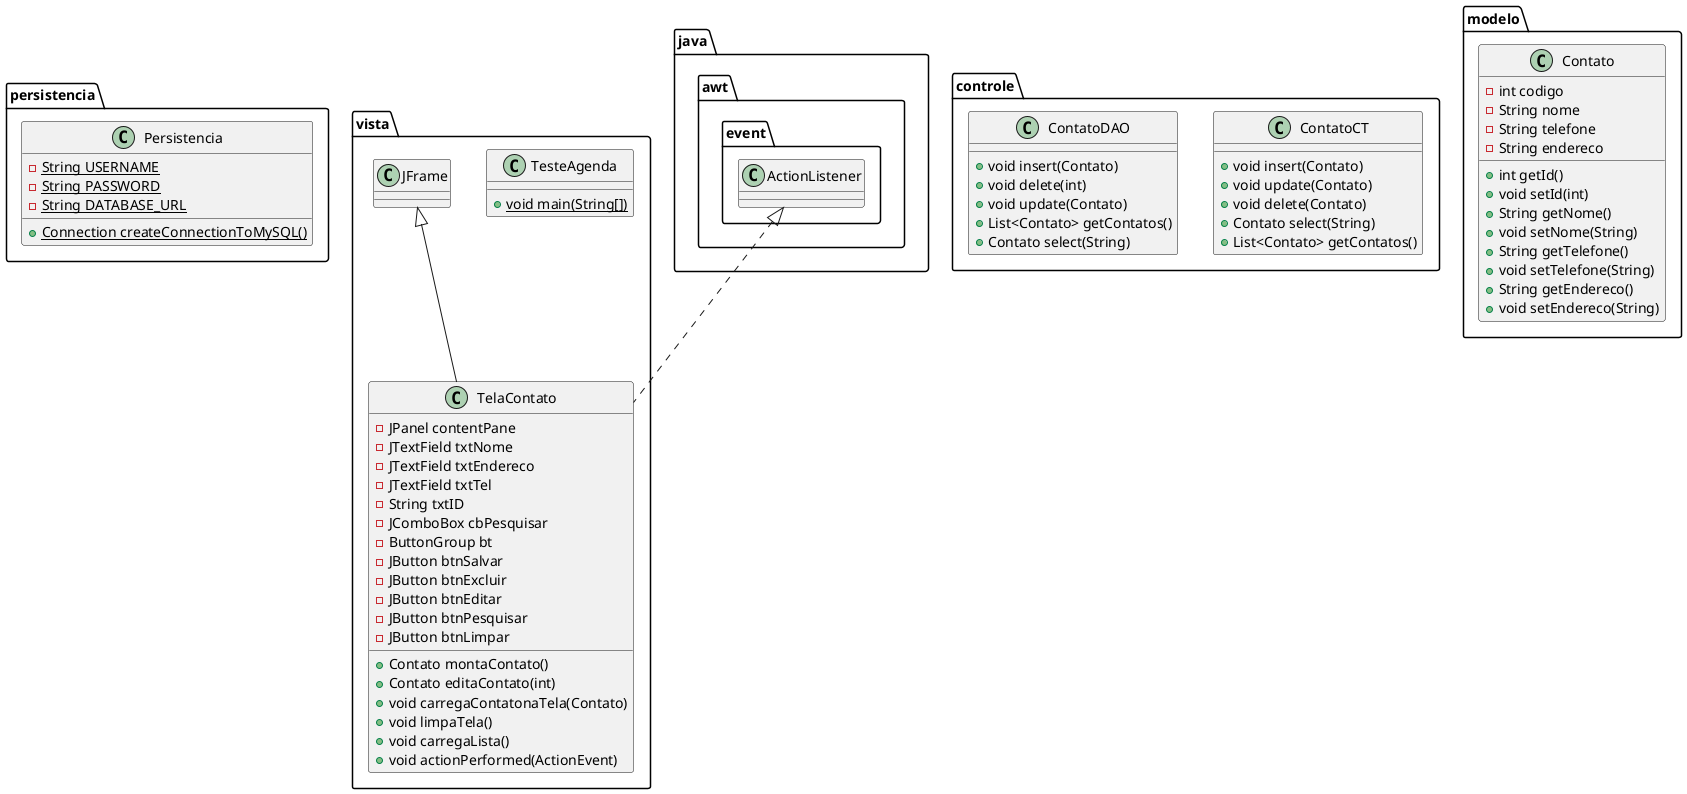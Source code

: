 @startuml
class persistencia.Persistencia {
- {static} String USERNAME
- {static} String PASSWORD
- {static} String DATABASE_URL
+ {static} Connection createConnectionToMySQL()
}
class vista.TesteAgenda {
+ {static} void main(String[])
}
class controle.ContatoCT {
+ void insert(Contato)
+ void update(Contato)
+ void delete(Contato)
+ Contato select(String)
+ List<Contato> getContatos()
}
class modelo.Contato {
- int codigo
- String nome
- String telefone
- String endereco
+ int getId()
+ void setId(int)
+ String getNome()
+ void setNome(String)
+ String getTelefone()
+ void setTelefone(String)
+ String getEndereco()
+ void setEndereco(String)
}
class controle.ContatoDAO {
+ void insert(Contato)
+ void delete(int)
+ void update(Contato)
+ List<Contato> getContatos()
+ Contato select(String)
}
class vista.TelaContato {
- JPanel contentPane
- JTextField txtNome
- JTextField txtEndereco
- JTextField txtTel
- String txtID
- JComboBox cbPesquisar
- ButtonGroup bt
- JButton btnSalvar
- JButton btnExcluir
- JButton btnEditar
- JButton btnPesquisar
- JButton btnLimpar
+ Contato montaContato()
+ Contato editaContato(int)
+ void carregaContatonaTela(Contato)
+ void limpaTela()
+ void carregaLista()
+ void actionPerformed(ActionEvent)
}


java.awt.event.ActionListener <|.. vista.TelaContato
vista.JFrame <|-- vista.TelaContato
@enduml